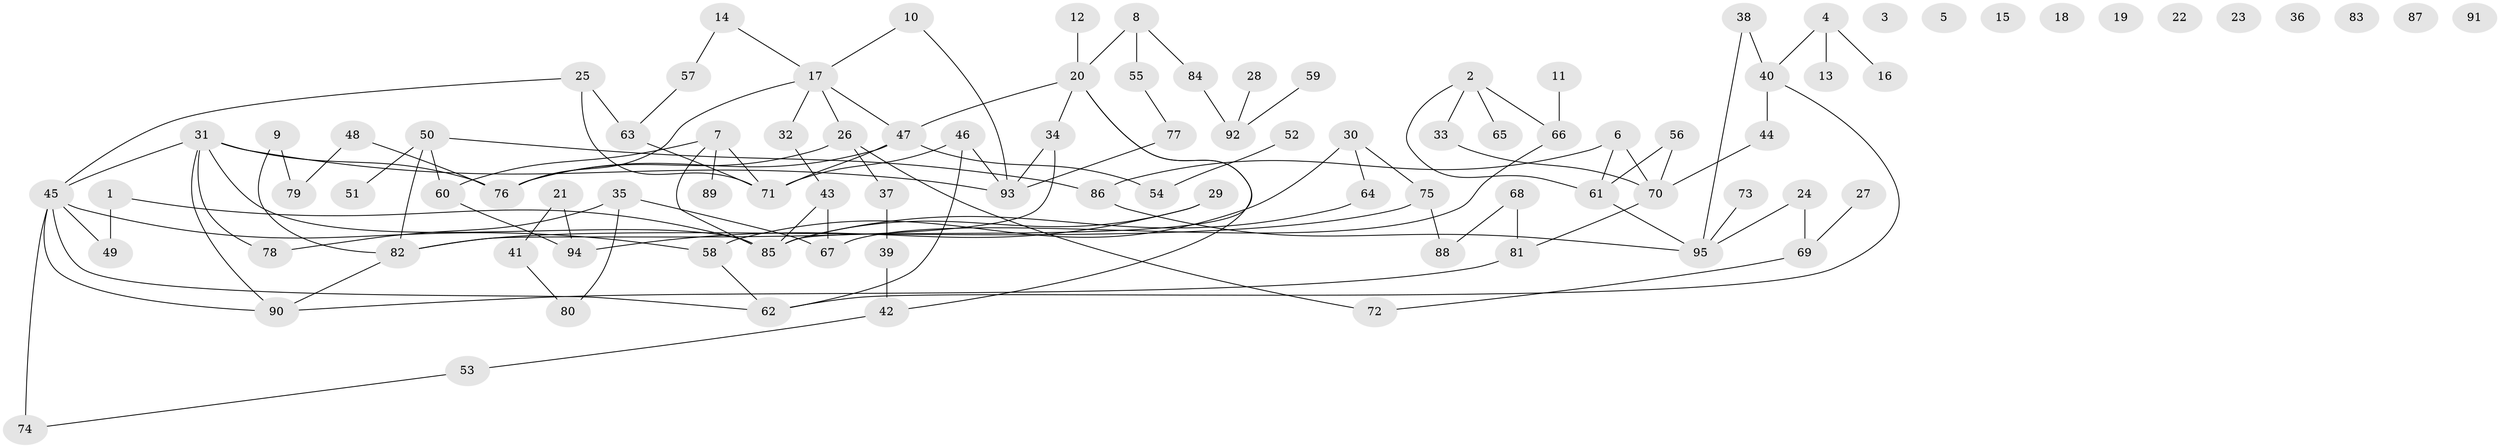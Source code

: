 // Generated by graph-tools (version 1.1) at 2025/25/03/09/25 03:25:22]
// undirected, 95 vertices, 118 edges
graph export_dot {
graph [start="1"]
  node [color=gray90,style=filled];
  1;
  2;
  3;
  4;
  5;
  6;
  7;
  8;
  9;
  10;
  11;
  12;
  13;
  14;
  15;
  16;
  17;
  18;
  19;
  20;
  21;
  22;
  23;
  24;
  25;
  26;
  27;
  28;
  29;
  30;
  31;
  32;
  33;
  34;
  35;
  36;
  37;
  38;
  39;
  40;
  41;
  42;
  43;
  44;
  45;
  46;
  47;
  48;
  49;
  50;
  51;
  52;
  53;
  54;
  55;
  56;
  57;
  58;
  59;
  60;
  61;
  62;
  63;
  64;
  65;
  66;
  67;
  68;
  69;
  70;
  71;
  72;
  73;
  74;
  75;
  76;
  77;
  78;
  79;
  80;
  81;
  82;
  83;
  84;
  85;
  86;
  87;
  88;
  89;
  90;
  91;
  92;
  93;
  94;
  95;
  1 -- 49;
  1 -- 85;
  2 -- 33;
  2 -- 61;
  2 -- 65;
  2 -- 66;
  4 -- 13;
  4 -- 16;
  4 -- 40;
  6 -- 61;
  6 -- 70;
  6 -- 86;
  7 -- 60;
  7 -- 71;
  7 -- 85;
  7 -- 89;
  8 -- 20;
  8 -- 55;
  8 -- 84;
  9 -- 79;
  9 -- 82;
  10 -- 17;
  10 -- 93;
  11 -- 66;
  12 -- 20;
  14 -- 17;
  14 -- 57;
  17 -- 26;
  17 -- 32;
  17 -- 47;
  17 -- 76;
  20 -- 34;
  20 -- 42;
  20 -- 47;
  20 -- 85;
  21 -- 41;
  21 -- 94;
  24 -- 69;
  24 -- 95;
  25 -- 45;
  25 -- 63;
  25 -- 71;
  26 -- 37;
  26 -- 72;
  26 -- 76;
  27 -- 69;
  28 -- 92;
  29 -- 85;
  29 -- 94;
  30 -- 58;
  30 -- 64;
  30 -- 75;
  31 -- 45;
  31 -- 76;
  31 -- 78;
  31 -- 85;
  31 -- 90;
  31 -- 93;
  32 -- 43;
  33 -- 70;
  34 -- 82;
  34 -- 93;
  35 -- 67;
  35 -- 78;
  35 -- 80;
  37 -- 39;
  38 -- 40;
  38 -- 95;
  39 -- 42;
  40 -- 44;
  40 -- 62;
  41 -- 80;
  42 -- 53;
  43 -- 67;
  43 -- 85;
  44 -- 70;
  45 -- 49;
  45 -- 58;
  45 -- 62;
  45 -- 74;
  45 -- 90;
  46 -- 62;
  46 -- 71;
  46 -- 93;
  47 -- 54;
  47 -- 71;
  47 -- 76;
  48 -- 76;
  48 -- 79;
  50 -- 51;
  50 -- 60;
  50 -- 82;
  50 -- 86;
  52 -- 54;
  53 -- 74;
  55 -- 77;
  56 -- 61;
  56 -- 70;
  57 -- 63;
  58 -- 62;
  59 -- 92;
  60 -- 94;
  61 -- 95;
  63 -- 71;
  64 -- 85;
  66 -- 67;
  68 -- 81;
  68 -- 88;
  69 -- 72;
  70 -- 81;
  73 -- 95;
  75 -- 82;
  75 -- 88;
  77 -- 93;
  81 -- 90;
  82 -- 90;
  84 -- 92;
  86 -- 95;
}

